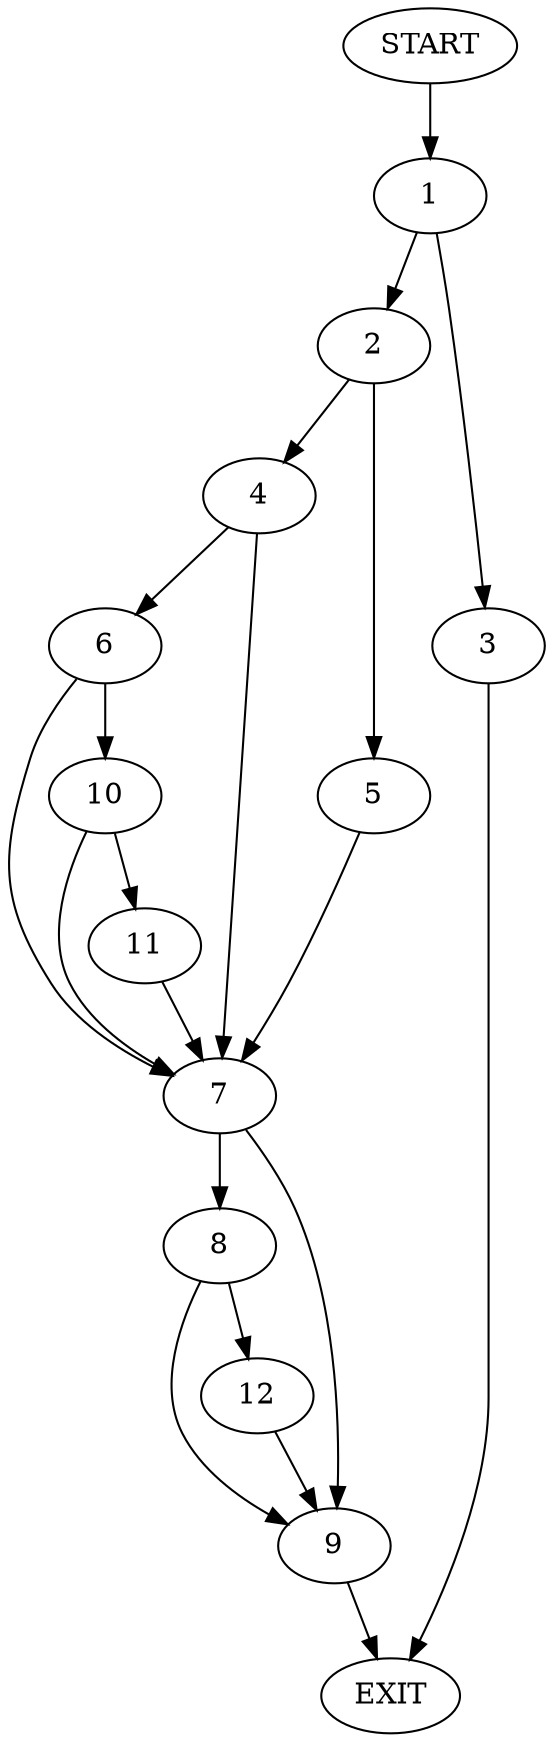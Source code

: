 digraph {
0 [label="START"]
13 [label="EXIT"]
0 -> 1
1 -> 2
1 -> 3
2 -> 4
2 -> 5
3 -> 13
4 -> 6
4 -> 7
5 -> 7
7 -> 8
7 -> 9
6 -> 10
6 -> 7
10 -> 7
10 -> 11
11 -> 7
9 -> 13
8 -> 12
8 -> 9
12 -> 9
}
